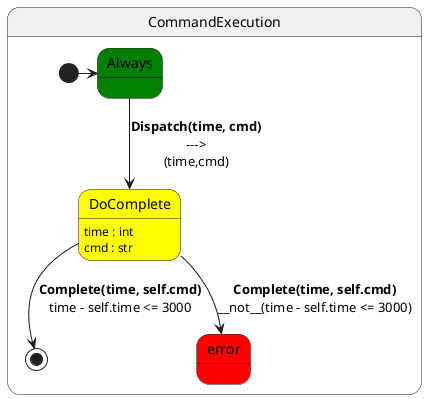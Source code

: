 @startuml
state CommandExecution{
  [*] -> Always
  state Always #green
  state DoComplete #yellow : time : int\ncmd : str
  Always --> DoComplete : **Dispatch(time, cmd)**\n--->\n(time,cmd)
  DoComplete --> [*] : **Complete(time, self.cmd)**\ntime - self.time <= 3000
  state error #red
  DoComplete --> error : **Complete(time, self.cmd)**\n__not__(time - self.time <= 3000)
}
@enduml